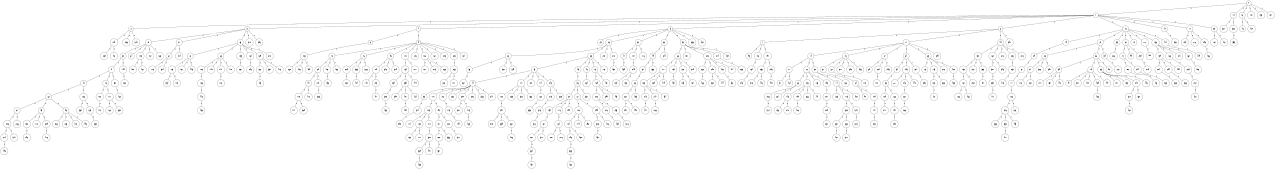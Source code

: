graph G {
size="8.5,11;"
ratio = "expand;"
fixedsize="true;"
overlap="scale;"
node[shape=circle,width=.12,hight=.12,fontsize=12]
edge[fontsize=12]

0[label=" 0" color=black, pos="1.8867211,1.314092!"];
1[label=" 1" color=black, pos="2.0602127,0.60055723!"];
2[label=" 2" color=black, pos="2.5512399,2.3184272!"];
3[label=" 3" color=black, pos="2.5728927,0.30149413!"];
4[label=" 4" color=black, pos="1.8084779,1.5921894!"];
5[label=" 5" color=black, pos="2.2608994,0.83825315!"];
6[label=" 6" color=black, pos="1.6393005,1.2762375!"];
7[label=" 7" color=black, pos="0.8273367,0.23564796!"];
8[label=" 8" color=black, pos="0.43687188,2.9716572!"];
9[label=" 9" color=black, pos="0.12629264,0.34694301!"];
10[label=" 10" color=black, pos="1.3369634,1.9260374!"];
11[label=" 11" color=black, pos="0.032498432,2.8960945!"];
12[label=" 12" color=black, pos="0.046033002,2.9671657!"];
13[label=" 13" color=black, pos="0.66299346,0.409986!"];
14[label=" 14" color=black, pos="0.69496594,0.17155288!"];
15[label=" 15" color=black, pos="1.225163,1.2363604!"];
16[label=" 16" color=black, pos="0.95694082,2.1591195!"];
17[label=" 17" color=black, pos="1.780232,1.760766!"];
18[label=" 18" color=black, pos="2.1714327,0.027051461!"];
19[label=" 19" color=black, pos="0.91433487,0.044907488!"];
20[label=" 20" color=black, pos="1.4114299,2.2673003!"];
21[label=" 21" color=black, pos="2.817492,0.37671731!"];
22[label=" 22" color=black, pos="1.3635098,2.0347606!"];
23[label=" 23" color=black, pos="2.955471,2.2507077!"];
24[label=" 24" color=black, pos="2.4791387,1.9956453!"];
25[label=" 25" color=black, pos="2.9158897,2.3765661!"];
26[label=" 26" color=black, pos="0.44321463,0.29125362!"];
27[label=" 27" color=black, pos="2.3267635,0.31791738!"];
28[label=" 28" color=black, pos="1.3482343,1.8126167!"];
29[label=" 29" color=black, pos="2.2625039,2.6781843!"];
30[label=" 30" color=black, pos="2.7376042,1.2146866!"];
31[label=" 31" color=black, pos="0.98406602,1.6054871!"];
32[label=" 32" color=black, pos="0.87522157,0.72257535!"];
33[label=" 33" color=black, pos="0.35754365,0.87843376!"];
34[label=" 34" color=black, pos="0.502759,2.1583078!"];
35[label=" 35" color=black, pos="0.50584848,1.5677159!"];
36[label=" 36" color=black, pos="1.0614428,1.0198091!"];
37[label=" 37" color=black, pos="1.5696665,2.9499605!"];
38[label=" 38" color=black, pos="0.41093844,0.00034591462!"];
39[label=" 39" color=black, pos="2.6300415,0.85820912!"];
40[label=" 40" color=black, pos="2.2069654,1.2963743!"];
41[label=" 41" color=black, pos="2.6799259,0.36526729!"];
42[label=" 42" color=black, pos="1.3444955,0.01220742!"];
43[label=" 43" color=black, pos="2.9998002,1.7044267!"];
44[label=" 44" color=black, pos="2.9602558,2.3851898!"];
45[label=" 45" color=black, pos="0.42222934,2.837193!"];
46[label=" 46" color=black, pos="0.4997975,1.2281722!"];
47[label=" 47" color=black, pos="2.4433719,2.635102!"];
48[label=" 48" color=black, pos="0.66716583,1.2148463!"];
49[label=" 49" color=black, pos="1.1062845,0.52977667!"];
50[label=" 50" color=black, pos="0.10368865,2.3011239!"];
51[label=" 51" color=black, pos="1.1219074,1.164732!"];
52[label=" 52" color=black, pos="0.72978651,2.6120855!"];
53[label=" 53" color=black, pos="1.8850722,2.9851836!"];
54[label=" 54" color=black, pos="2.2868175,0.51470865!"];
55[label=" 55" color=black, pos="0.29973721,0.3805267!"];
56[label=" 56" color=black, pos="2.081287,1.3139948!"];
57[label=" 57" color=black, pos="2.1754866,1.6383514!"];
58[label=" 58" color=black, pos="0.38575556,0.38266411!"];
59[label=" 59" color=black, pos="0.94502594,0.58982611!"];
60[label=" 60" color=black, pos="0.097317881,2.8268283!"];
61[label=" 61" color=black, pos="2.6511902,1.3672597!"];
62[label=" 62" color=black, pos="2.0253678,2.6681971!"];
63[label=" 63" color=black, pos="1.031779,1.292008!"];
64[label=" 64" color=black, pos="0.64409674,1.3006375!"];
65[label=" 65" color=black, pos="2.4497743,0.09875851!"];
66[label=" 66" color=black, pos="0.87846422,0.3431928!"];
67[label=" 67" color=black, pos="0.028818689,0.49830262!"];
68[label=" 68" color=black, pos="0.13493053,0.10852663!"];
69[label=" 69" color=black, pos="2.1371429,0.72412834!"];
70[label=" 70" color=black, pos="2.3577548,0.48761565!"];
71[label=" 71" color=black, pos="0.44104916,1.5025999!"];
72[label=" 72" color=black, pos="1.3856265,2.9047292!"];
73[label=" 73" color=black, pos="0.74222631,0.67093072!"];
74[label=" 74" color=black, pos="0.48491033,2.4441807!"];
75[label=" 75" color=black, pos="0.94714244,2.6398656!"];
76[label=" 76" color=black, pos="2.2676142,2.8681937!"];
77[label=" 77" color=black, pos="2.2241786,1.5672677!"];
78[label=" 78" color=black, pos="0.98464739,0.97146715!"];
79[label=" 79" color=black, pos="1.8345071,2.5108425!"];
80[label=" 80" color=black, pos="2.2773044,0.055534476!"];
81[label=" 81" color=black, pos="0.41905939,0.64022122!"];
82[label=" 82" color=black, pos="2.7405887,1.4176987!"];
83[label=" 83" color=black, pos="0.026885215,2.7698041!"];
84[label=" 84" color=black, pos="1.8059566,2.6992565!"];
85[label=" 85" color=black, pos="2.2303198,1.6120685!"];
86[label=" 86" color=black, pos="0.32140763,0.64066373!"];
87[label=" 87" color=black, pos="2.0576026,0.37604833!"];
88[label=" 88" color=black, pos="2.5670779,1.3544377!"];
89[label=" 89" color=black, pos="0.15804801,0.89010698!"];
90[label=" 90" color=black, pos="1.0790609,1.5863679!"];
91[label=" 91" color=black, pos="0.36537006,2.4004455!"];
92[label=" 92" color=black, pos="0.99416983,1.2014618!"];
93[label=" 93" color=black, pos="0.36622627,1.4394568!"];
94[label=" 94" color=black, pos="2.3970659,1.8435486!"];
95[label=" 95" color=black, pos="2.2316267,0.78957558!"];
96[label=" 96" color=black, pos="2.6511797,1.7848419!"];
97[label=" 97" color=black, pos="0.13867226,0.70786449!"];
98[label=" 98" color=black, pos="2.9827546,2.3236792!"];
99[label=" 99" color=black, pos="0.65040444,2.5194512!"];
100[label=" 100" color=black, pos="0.82382673,1.8690639!"];
101[label=" 101" color=black, pos="0.53444328,0.87768691!"];
102[label=" 102" color=black, pos="2.3886412,1.3861777!"];
103[label=" 103" color=black, pos="1.9408325,0.41897253!"];
104[label=" 104" color=black, pos="0.31976663,0.40123994!"];
105[label=" 105" color=black, pos="2.8787632,0.67617201!"];
106[label=" 106" color=black, pos="2.4033368,1.2096424!"];
107[label=" 107" color=black, pos="2.7239759,2.6983155!"];
108[label=" 108" color=black, pos="1.4500066,2.7378556!"];
109[label=" 109" color=black, pos="0.8759001,0.91595911!"];
110[label=" 110" color=black, pos="0.33677807,2.8848092!"];
111[label=" 111" color=black, pos="2.4778902,1.8696227!"];
112[label=" 112" color=black, pos="2.5075961,0.25609568!"];
113[label=" 113" color=black, pos="2.3799671,2.2478771!"];
114[label=" 114" color=black, pos="2.9321189,1.8370452!"];
115[label=" 115" color=black, pos="2.1866131,0.20389743!"];
116[label=" 116" color=black, pos="1.1027401,1.6210697!"];
117[label=" 117" color=black, pos="1.5572956,0.24318155!"];
118[label=" 118" color=black, pos="1.8391657,0.17168423!"];
119[label=" 119" color=black, pos="1.4317726,2.1147126!"];
120[label=" 120" color=black, pos="1.3121696,2.3257281!"];
121[label=" 121" color=black, pos="0.30307597,2.4754406!"];
122[label=" 122" color=black, pos="2.0311247,0.89128964!"];
123[label=" 123" color=black, pos="0.84784651,0.85435761!"];
124[label=" 124" color=black, pos="1.0369401,0.92922689!"];
125[label=" 125" color=black, pos="2.0124561,1.4883095!"];
126[label=" 126" color=black, pos="2.3003992,1.1686776!"];
127[label=" 127" color=black, pos="1.7013006,0.67154052!"];
128[label=" 128" color=black, pos="0.65419848,0.70560693!"];
129[label=" 129" color=black, pos="0.57087378,1.1924693!"];
130[label=" 130" color=black, pos="0.49353334,2.8197363!"];
131[label=" 131" color=black, pos="2.178946,0.2919665!"];
132[label=" 132" color=black, pos="1.1495212,1.8101219!"];
133[label=" 133" color=black, pos="0.39360184,1.0135991!"];
134[label=" 134" color=black, pos="2.9584251,1.4261729!"];
135[label=" 135" color=black, pos="1.4656669,0.67319592!"];
136[label=" 136" color=black, pos="2.094982,0.077139857!"];
137[label=" 137" color=black, pos="0.5598504,0.26785427!"];
138[label=" 138" color=black, pos="2.3533681,0.3947636!"];
139[label=" 139" color=black, pos="2.7616845,0.7482002!"];
140[label=" 140" color=black, pos="2.9079235,2.0731831!"];
141[label=" 141" color=black, pos="0.85675345,0.99552642!"];
142[label=" 142" color=black, pos="2.269059,0.47490419!"];
143[label=" 143" color=black, pos="2.5194127,2.8545913!"];
144[label=" 144" color=black, pos="2.526903,1.2802505!"];
145[label=" 145" color=black, pos="0.20134032,0.14013712!"];
146[label=" 146" color=black, pos="0.63569538,1.0870225!"];
147[label=" 147" color=black, pos="0.22163082,2.3085856!"];
148[label=" 148" color=black, pos="2.3935448,1.4310797!"];
149[label=" 149" color=black, pos="0.46855091,1.0654767!"];
150[label=" 150" color=black, pos="1.8483054,1.4723358!"];
151[label=" 151" color=black, pos="1.688481,2.9821129!"];
152[label=" 152" color=black, pos="2.2586583,2.3021374!"];
153[label=" 153" color=black, pos="2.8104682,2.014707!"];
154[label=" 154" color=black, pos="2.9771752,2.8435435!"];
155[label=" 155" color=black, pos="1.9369521,1.3283603!"];
156[label=" 156" color=black, pos="0.53389774,0.58079511!"];
157[label=" 157" color=black, pos="1.1860461,1.7400585!"];
158[label=" 158" color=black, pos="2.1866527,1.4020696!"];
159[label=" 159" color=black, pos="1.5393214,1.0905178!"];
160[label=" 160" color=black, pos="2.6465459,0.25797828!"];
161[label=" 161" color=black, pos="2.8349296,0.90317771!"];
162[label=" 162" color=black, pos="0.37441474,2.0109109!"];
163[label=" 163" color=black, pos="1.8988502,2.6418638!"];
164[label=" 164" color=black, pos="0.098711227,0.43519662!"];
165[label=" 165" color=black, pos="2.8689307,2.3191088!"];
166[label=" 166" color=black, pos="1.3876495,1.9307172!"];
167[label=" 167" color=black, pos="0.10536084,0.72495055!"];
168[label=" 168" color=black, pos="2.4138902,2.2089209!"];
169[label=" 169" color=black, pos="1.2556141,0.060924658!"];
170[label=" 170" color=black, pos="0.85881973,1.9413957!"];
171[label=" 171" color=black, pos="0.41110678,1.1904179!"];
172[label=" 172" color=black, pos="1.8059184,2.7945753!"];
173[label=" 173" color=black, pos="2.8008697,2.7304326!"];
174[label=" 174" color=black, pos="0.83486243,1.11549!"];
175[label=" 175" color=black, pos="2.6823849,1.69213!"];
176[label=" 176" color=black, pos="1.8233694,2.3450948!"];
177[label=" 177" color=black, pos="1.0131494,2.7090123!"];
178[label=" 178" color=black, pos="0.47785502,0.6296391!"];
179[label=" 179" color=black, pos="1.2336676,0.3987798!"];
180[label=" 180" color=black, pos="0.44567155,2.7144351!"];
181[label=" 181" color=black, pos="2.3070392,0.43506037!"];
182[label=" 182" color=black, pos="0.10601761,1.0821249!"];
183[label=" 183" color=black, pos="2.3909909,0.88467748!"];
184[label=" 184" color=black, pos="1.6753058,1.2933438!"];
185[label=" 185" color=black, pos="2.6357918,1.5604243!"];
186[label=" 186" color=black, pos="2.6527643,1.0026086!"];
187[label=" 187" color=black, pos="0.010120464,1.9260178!"];
188[label=" 188" color=black, pos="1.5947435,2.7023332!"];
189[label=" 189" color=black, pos="0.085320748,0.043684294!"];
190[label=" 190" color=black, pos="0.68794399,1.9797408!"];
191[label=" 191" color=black, pos="2.9000641,1.2932953!"];
192[label=" 192" color=black, pos="0.094190608,0.26382505!"];
193[label=" 193" color=black, pos="2.5889953,0.84362917!"];
194[label=" 194" color=black, pos="1.0143128,0.12819138!"];
195[label=" 195" color=black, pos="1.2476262,2.4802253!"];
196[label=" 196" color=black, pos="0.69466222,1.7441524!"];
197[label=" 197" color=black, pos="0.31995217,1.9713213!"];
198[label=" 198" color=black, pos="1.9136458,0.086831082!"];
199[label=" 199" color=black, pos="0.81548046,2.3890798!"];
200[label=" 200" color=black, pos="2.9667655,1.6396534!"];
201[label=" 201" color=black, pos="2.4771542,2.7975203!"];
202[label=" 202" color=black, pos="0.32952039,1.5159003!"];
203[label=" 203" color=black, pos="2.9799209,1.4195162!"];
204[label=" 204" color=black, pos="2.1786842,1.4545661!"];
205[label=" 205" color=black, pos="0.95150522,0.50653252!"];
206[label=" 206" color=black, pos="2.3769495,1.678861!"];
207[label=" 207" color=black, pos="1.97349,1.1021011!"];
208[label=" 208" color=black, pos="1.7208455,2.4960161!"];
209[label=" 209" color=black, pos="2.2250371,1.6894668!"];
210[label=" 210" color=black, pos="2.2192481,2.1317041!"];
211[label=" 211" color=black, pos="2.2014928,0.87375204!"];
212[label=" 212" color=black, pos="2.7148889,2.8788133!"];
213[label=" 213" color=black, pos="1.7542055,0.53154513!"];
214[label=" 214" color=black, pos="0.97870947,1.323585!"];
215[label=" 215" color=black, pos="0.27834681,0.89245482!"];
216[label=" 216" color=black, pos="1.1674406,2.1971921!"];
217[label=" 217" color=black, pos="1.6820074,0.9470353!"];
218[label=" 218" color=black, pos="1.092026,1.1004244!"];
219[label=" 219" color=black, pos="0.62995968,1.6736957!"];
220[label=" 220" color=black, pos="0.30249451,2.0112426!"];
221[label=" 221" color=black, pos="2.9378549,0.18785505!"];
222[label=" 222" color=black, pos="1.7531938,0.86876381!"];
223[label=" 223" color=black, pos="0.93712622,0.030732999!"];
224[label=" 224" color=black, pos="1.1496896,2.4970446!"];
225[label=" 225" color=black, pos="0.11458397,2.7329524!"];
226[label=" 226" color=black, pos="0.5228193,0.50012873!"];
227[label=" 227" color=black, pos="0.80755313,1.4976275!"];
228[label=" 228" color=black, pos="0.72633353,1.1667476!"];
229[label=" 229" color=black, pos="2.0516579,0.58075286!"];
230[label=" 230" color=black, pos="0.86604279,1.8363924!"];
231[label=" 231" color=black, pos="1.2107353,1.9077359!"];
232[label=" 232" color=black, pos="1.0950505,1.1921218!"];
233[label=" 233" color=black, pos="2.8488604,0.41624441!"];
234[label=" 234" color=black, pos="1.758451,0.5244587!"];
235[label=" 235" color=black, pos="0.090197604,1.6760517!"];
236[label=" 236" color=black, pos="1.5309564,1.4807196!"];
237[label=" 237" color=black, pos="0.19740205,1.387466!"];
238[label=" 238" color=black, pos="1.5109891,2.8666139!"];
239[label=" 239" color=black, pos="1.0909837,1.0821493!"];
240[label=" 240" color=black, pos="2.1791302,2.3956686!"];
241[label=" 241" color=black, pos="2.1993454,0.39967033!"];
242[label=" 242" color=black, pos="0.7282862,2.5238004!"];
243[label=" 243" color=black, pos="1.9462152,2.6350149!"];
244[label=" 244" color=black, pos="2.0426515,2.0597859!"];
245[label=" 245" color=black, pos="1.177207,0.30349837!"];
246[label=" 246" color=black, pos="0.67111019,2.4099205!"];
247[label=" 247" color=black, pos="1.9444619,2.9481281!"];
248[label=" 248" color=black, pos="0.766341,0.15158274!"];
249[label=" 249" color=black, pos="1.1557098,0.92348272!"];
250[label=" 250" color=black, pos="0.47538209,1.7024798!"];
251[label=" 251" color=black, pos="2.6471353,2.8987689!"];
252[label=" 252" color=black, pos="2.4532293,0.92984027!"];
253[label=" 253" color=black, pos="0.40580661,1.3186324!"];
254[label=" 254" color=black, pos="1.4034509,0.83901073!"];
255[label=" 255" color=black, pos="2.2206228,1.4715049!"];
256[label=" 256" color=black, pos="1.1309356,2.9526502!"];
257[label=" 257" color=black, pos="1.1743407,2.1706415!"];
258[label=" 258" color=black, pos="0.32341599,1.0713201!"];
259[label=" 259" color=black, pos="0.21061612,1.660338!"];
260[label=" 260" color=black, pos="0.92864384,0.29428173!"];
261[label=" 261" color=black, pos="1.8235169,2.4113672!"];
262[label=" 262" color=black, pos="0.34146705,1.5748805!"];
263[label=" 263" color=black, pos="2.0375168,2.5490536!"];
264[label=" 264" color=black, pos="0.66947313,0.45509794!"];
265[label=" 265" color=black, pos="1.3778366,1.4935367!"];
266[label=" 266" color=black, pos="0.49886079,2.6718038!"];
267[label=" 267" color=black, pos="2.5349459,2.3733223!"];
268[label=" 268" color=black, pos="0.92232007,1.7980402!"];
269[label=" 269" color=black, pos="2.2805182,0.9728047!"];
270[label=" 270" color=black, pos="0.4597854,0.18407506!"];
271[label=" 271" color=black, pos="2.5940707,1.6657547!"];
272[label=" 272" color=black, pos="1.2348324,2.1073577!"];
273[label=" 273" color=black, pos="1.7465921,2.3139216!"];
274[label=" 274" color=black, pos="2.1657512,0.95492978!"];
275[label=" 275" color=black, pos="0.31786728,0.16428684!"];
276[label=" 276" color=black, pos="0.99585618,1.9860243!"];
277[label=" 277" color=black, pos="0.17173443,2.8983596!"];
278[label=" 278" color=black, pos="1.5065143,0.12882206!"];
279[label=" 279" color=black, pos="0.81556331,1.3641288!"];
280[label=" 280" color=black, pos="1.9154294,2.6630647!"];
281[label=" 281" color=black, pos="2.0723809,2.9074744!"];
282[label=" 282" color=black, pos="1.9627117,2.9388292!"];
283[label=" 283" color=black, pos="1.1906563,2.5207664!"];
284[label=" 284" color=black, pos="0.065443058,2.4628868!"];
285[label=" 285" color=black, pos="0.4656197,0.86869732!"];
286[label=" 286" color=black, pos="2.4436811,0.072718906!"];
287[label=" 287" color=black, pos="0.79209614,1.3096401!"];
288[label=" 288" color=black, pos="2.9083342,2.369547!"];
289[label=" 289" color=black, pos="1.9496911,2.2188472!"];
290[label=" 290" color=black, pos="0.13942558,1.1929819!"];
291[label=" 291" color=black, pos="2.2607924,0.51659431!"];
292[label=" 292" color=black, pos="0.22053893,2.563413!"];
293[label=" 293" color=black, pos="1.3407276,0.65829257!"];
294[label=" 294" color=black, pos="2.4296297,1.043653!"];
295[label=" 295" color=black, pos="2.1678592,2.9292514!"];
296[label=" 296" color=black, pos="1.3259979,2.0569085!"];
297[label=" 297" color=black, pos="2.5758198,1.1880919!"];
298[label=" 298" color=black, pos="2.433432,0.045327255!"];
299[label=" 299" color=black, pos="0.094821991,0.020459912!"];
300[label=" 300" color=black, pos="0.5414027,0.0015195441!"];
301[label=" 301" color=black, pos="0.015983175,1.6665389!"];
302[label=" 302" color=black, pos="2.3908236,0.66733865!"];
303[label=" 303" color=black, pos="2.0634851,2.6348762!"];
304[label=" 304" color=black, pos="2.8953884,2.6651721!"];
305[label=" 305" color=black, pos="1.9675402,1.1864536!"];
306[label=" 306" color=black, pos="1.2343377,0.095196659!"];
307[label=" 307" color=black, pos="0.79370243,0.6445206!"];
308[label=" 308" color=black, pos="0.69952946,0.21723539!"];
309[label=" 309" color=black, pos="2.3058523,2.1611255!"];
310[label=" 310" color=black, pos="2.5939662,2.2553586!"];
311[label=" 311" color=black, pos="1.4250541,1.0469343!"];
312[label=" 312" color=black, pos="0.58201939,1.7916507!"];
313[label=" 313" color=black, pos="1.5653703,0.95053184!"];
314[label=" 314" color=black, pos="0.20988519,2.1288677!"];
315[label=" 315" color=black, pos="2.1613851,1.3386927!"];
316[label=" 316" color=black, pos="1.4194285,0.57642716!"];
317[label=" 317" color=black, pos="1.4397024,2.4219566!"];
318[label=" 318" color=black, pos="1.5660168,1.69112!"];
319[label=" 319" color=black, pos="0.56754999,0.31151339!"];
320[label=" 320" color=black, pos="2.4501607,2.699129!"];
321[label=" 321" color=black, pos="1.0812684,2.8152391!"];
322[label=" 322" color=black, pos="2.6953893,2.2947412!"];
323[label=" 323" color=black, pos="1.7174951,1.7176889!"];
324[label=" 324" color=black, pos="1.1893621,0.86220429!"];
325[label=" 325" color=black, pos="0.031668733,2.6627332!"];
326[label=" 326" color=black, pos="2.9614761,0.58875636!"];
327[label=" 327" color=black, pos="1.0919075,2.6785954!"];
328[label=" 328" color=black, pos="2.0034339,0.55759926!"];
329[label=" 329" color=black, pos="0.027385264,0.37585591!"];
330[label=" 330" color=black, pos="0.31694517,0.57954901!"];
331[label=" 331" color=black, pos="2.3040311,1.1713639!"];
332[label=" 332" color=black, pos="1.591354,0.1224578!"];
333[label=" 333" color=black, pos="1.317729,1.2207083!"];
334[label=" 334" color=black, pos="1.1390441,2.8082312!"];
335[label=" 335" color=black, pos="2.7097344,2.7730198!"];
336[label=" 336" color=black, pos="1.864551,2.7978705!"];
337[label=" 337" color=black, pos="2.7034574,2.6147109!"];
338[label=" 338" color=black, pos="1.8443236,1.0548429!"];
339[label=" 339" color=black, pos="2.4914979,1.641748!"];
340[label=" 340" color=black, pos="1.2597749,2.7058747!"];
341[label=" 341" color=black, pos="2.5493968,2.8567091!"];
342[label=" 342" color=black, pos="2.7360476,1.9193925!"];
343[label=" 343" color=black, pos="0.15176682,1.1589502!"];
344[label=" 344" color=black, pos="1.0230314,1.9082541!"];
345[label=" 345" color=black, pos="2.1305471,1.7468915!"];
346[label=" 346" color=black, pos="1.7172249,2.1232254!"];
347[label=" 347" color=black, pos="2.0279411,1.2915747!"];
348[label=" 348" color=black, pos="2.5291792,0.86522!"];
349[label=" 349" color=black, pos="1.9240323,0.76701684!"];
350[label=" 350" color=black, pos="1.3868693,0.10586187!"];
351[label=" 351" color=black, pos="0.37882171,2.5549539!"];
352[label=" 352" color=black, pos="0.22163278,1.128342!"];
353[label=" 353" color=black, pos="0.98617312,0.32705066!"];
354[label=" 354" color=black, pos="1.6769678,0.91212085!"];
355[label=" 355" color=black, pos="1.2152495,0.99262494!"];
356[label=" 356" color=black, pos="0.20114491,2.8230046!"];
357[label=" 357" color=black, pos="0.579774,1.7852571!"];
358[label=" 358" color=black, pos="1.2764308,1.5052794!"];
359[label=" 359" color=black, pos="2.1559311,2.0571057!"];
360[label=" 360" color=black, pos="1.5234414,2.7297438!"];
361[label=" 361" color=black, pos="2.0606811,1.2130126!"];
362[label=" 362" color=black, pos="1.5070705,1.4425578!"];
363[label=" 363" color=black, pos="1.328829,0.46674874!"];
364[label=" 364" color=black, pos="0.29302765,2.6551511!"];
365[label=" 365" color=black, pos="0.87977481,0.83944493!"];
366[label=" 366" color=black, pos="1.3315273,0.81145817!"];
367[label=" 367" color=black, pos="1.4049576,2.8650222!"];
368[label=" 368" color=black, pos="1.0540115,2.4380136!"];
369[label=" 369" color=black, pos="0.65156039,1.8523415!"];
370[label=" 370" color=black, pos="0.7761596,1.880951!"];
371[label=" 371" color=black, pos="0.73008195,2.6349625!"];
372[label=" 372" color=black, pos="2.6374531,2.8959113!"];
373[label=" 373" color=black, pos="0.73052182,1.6734335!"];
374[label=" 374" color=black, pos="2.0800805,0.5495074!"];
375[label=" 375" color=black, pos="1.3534555,1.4134372!"];
376[label=" 376" color=black, pos="0.009295532,0.52215958!"];
377[label=" 377" color=black, pos="1.5024769,0.81948686!"];
378[label=" 378" color=black, pos="2.6694003,1.3836251!"];
379[label=" 379" color=black, pos="0.048137542,0.42259183!"];
380[label=" 380" color=black, pos="2.3087011,1.2028185!"];
381[label=" 381" color=black, pos="0.053859268,2.101272!"];
382[label=" 382" color=black, pos="0.36114368,2.6189779!"];
383[label=" 383" color=black, pos="1.0653089,0.1220662!"];
384[label=" 384" color=black, pos="2.8838658,0.7354604!"];
385[label=" 385" color=black, pos="0.018726826,0.66497915!"];
386[label=" 386" color=black, pos="2.2553851,0.087609338!"];
387[label=" 387" color=black, pos="2.0671917,2.9891132!"];
388[label=" 388" color=black, pos="2.8287043,1.4151157!"];
389[label=" 389" color=black, pos="2.0681837,0.016503282!"];
390[label=" 390" color=black, pos="1.167167,0.14392661!"];
391[label=" 391" color=black, pos="2.6678962,1.3070804!"];
392[label=" 392" color=black, pos="1.9102186,2.9381046!"];
393[label=" 393" color=black, pos="2.5974881,1.6170725!"];
394[label=" 394" color=black, pos="2.651688,0.15639582!"];
395[label=" 395" color=black, pos="1.214883,1.0947725!"];
396[label=" 396" color=black, pos="1.3374408,0.92615081!"];
397[label=" 397" color=black, pos="1.0262759,2.8349519!"];
398[label=" 398" color=black, pos="1.5781353,0.42591885!"];
399[label=" 399" color=black, pos="2.2448713,0.79779341!"];
400[label=" 400" color=black, pos="0.77554015,0.084035353!"];
401[label=" 401" color=black, pos="1.3389818,1.2259014!"];
402[label=" 402" color=black, pos="2.4057897,1.7095495!"];
403[label=" 403" color=black, pos="0.52780634,0.66426005!"];
404[label=" 404" color=black, pos="0.31421022,2.2708717!"];
405[label=" 405" color=black, pos="0.53306496,0.53392896!"];
406[label=" 406" color=black, pos="1.0847021,0.35723166!"];
407[label=" 407" color=black, pos="2.6928471,0.48466342!"];
408[label=" 408" color=black, pos="0.89092312,0.84141552!"];
409[label=" 409" color=black, pos="2.2698066,1.2205747!"];
410[label=" 410" color=black, pos="1.4496142,2.2962691!"];
411[label=" 411" color=black, pos="2.7344463,1.8426677!"];
412[label=" 412" color=black, pos="0.55094007,0.38914259!"];
413[label=" 413" color=black, pos="1.219363,2.1952052!"];
414[label=" 414" color=black, pos="0.88291937,0.63363856!"];
415[label=" 415" color=black, pos="0.70746198,2.0441538!"];
416[label=" 416" color=black, pos="2.6870007,0.82829003!"];
417[label=" 417" color=black, pos="2.9528863,1.6324038!"];
418[label=" 418" color=black, pos="2.978989,2.3799211!"];
419[label=" 419" color=black, pos="2.8892021,1.7620919!"];
420[label=" 420" color=black, pos="1.3361282,2.5241472!"];
421[label=" 421" color=black, pos="2.074306,1.8595562!"];
422[label=" 422" color=black, pos="1.2717894,0.53299186!"];
423[label=" 423" color=black, pos="0.61149673,0.57763643!"];
424[label=" 424" color=black, pos="1.4627149,0.25530487!"];
425[label=" 425" color=black, pos="0.45479125,2.8181016!"];
426[label=" 426" color=black, pos="0.81638156,0.14721564!"];
427[label=" 427" color=black, pos="2.4206115,2.1457259!"];
428[label=" 428" color=black, pos="1.0605419,2.3122308!"];
429[label=" 429" color=black, pos="2.3892256,1.0920733!"];
430[label=" 430" color=black, pos="0.66498175,0.64026625!"];
431[label=" 431" color=black, pos="1.2022108,2.574976!"];
432[label=" 432" color=black, pos="1.6238292,0.08052684!"];
433[label=" 433" color=black, pos="2.7179895,0.5124007!"];
434[label=" 434" color=black, pos="2.0966512,1.2399547!"];
435[label=" 435" color=black, pos="1.5689238,1.2740024!"];
436[label=" 436" color=black, pos="1.0555537,1.7643137!"];
437[label=" 437" color=black, pos="1.7580202,0.10579415!"];
438[label=" 438" color=black, pos="0.48145219,1.6994805!"];
439[label=" 439" color=black, pos="2.9639631,1.3485887!"];
440[label=" 440" color=black, pos="2.1047373,1.6664127!"];
441[label=" 441" color=black, pos="0.327744,1.3570978!"];
442[label=" 442" color=black, pos="1.8384297,0.94165796!"];
443[label=" 443" color=black, pos="1.9827331,1.0368193!"];
444[label=" 444" color=black, pos="0.80189363,2.483066!"];
445[label=" 445" color=black, pos="1.65752,0.98291584!"];
446[label=" 446" color=black, pos="0.33492055,2.8226352!"];
447[label=" 447" color=black, pos="1.9568527,2.8866759!"];
448[label=" 448" color=black, pos="0.60033936,0.88431671!"];
449[label=" 449" color=black, pos="0.73190192,1.3524786!"];
450[label=" 450" color=black, pos="2.8384669,0.97768516!"];
451[label=" 451" color=black, pos="2.5097969,2.8594867!"];
452[label=" 452" color=black, pos="2.8156375,1.8716044!"];
453[label=" 453" color=black, pos="1.9314129,1.6121297!"];
454[label=" 454" color=black, pos="1.5369166,0.56521706!"];
455[label=" 455" color=black, pos="1.6059888,0.55535927!"];
456[label=" 456" color=black, pos="0.0049815103,0.13441148!"];
457[label=" 457" color=black, pos="1.6810904,0.30721505!"];
458[label=" 458" color=black, pos="2.7810266,0.34075737!"];
459[label=" 459" color=black, pos="1.2994047,2.6025141!"];
460[label=" 460" color=black, pos="1.5427969,2.5881996!"];
461[label=" 461" color=black, pos="0.32863875,2.7405431!"];
462[label=" 462" color=black, pos="1.6350943,1.3593246!"];
463[label=" 463" color=black, pos="2.7576532,2.4474111!"];
464[label=" 464" color=black, pos="0.35435986,2.4995181!"];
465[label=" 465" color=black, pos="0.068712692,1.5550077!"];
466[label=" 466" color=black, pos="1.0916334,2.1405628!"];
467[label=" 467" color=black, pos="1.0960092,0.50608016!"];
468[label=" 468" color=black, pos="0.21719538,0.11301575!"];
469[label=" 469" color=black, pos="0.29460915,1.4113894!"];
470[label=" 470" color=black, pos="1.1593191,2.1707864!"];
471[label=" 471" color=black, pos="1.6853979,0.67960695!"];
472[label=" 472" color=black, pos="1.2000202,0.075208083!"];
473[label=" 473" color=black, pos="1.9858582,0.11847219!"];
474[label=" 474" color=black, pos="1.5259808,0.46852958!"];
475[label=" 475" color=black, pos="1.0021119,0.26079601!"];
476[label=" 476" color=black, pos="2.0688895,2.7651414!"];
477[label=" 477" color=black, pos="1.2273707,0.29320209!"];
478[label=" 478" color=black, pos="1.9472449,2.3036621!"];
479[label=" 479" color=black, pos="0.08218609,0.67240059!"];
480[label=" 480" color=black, pos="1.1623941,2.5509392!"];
481[label=" 481" color=black, pos="2.3778244,1.2257438!"];
482[label=" 482" color=black, pos="2.9284464,0.52579524!"];
483[label=" 483" color=black, pos="1.6688831,0.14986553!"];
484[label=" 484" color=black, pos="1.160403,0.10127136!"];
485[label=" 485" color=black, pos="1.0915378,1.7744635!"];
486[label=" 486" color=black, pos="2.858462,0.67142546!"];
487[label=" 487" color=black, pos="0.061394518,2.2228544!"];
488[label=" 488" color=black, pos="2.0914347,0.37204085!"];
489[label=" 489" color=black, pos="2.4432049,1.3730644!"];
490[label=" 490" color=black, pos="1.2920581,1.3022096!"];
491[label=" 491" color=black, pos="1.6854509,0.69871391!"];
492[label=" 492" color=black, pos="0.36708207,1.2336276!"];
493[label=" 493" color=black, pos="2.1944587,0.49740249!"];
494[label=" 494" color=black, pos="1.0862166,1.9935687!"];
495[label=" 495" color=black, pos="2.512654,1.3713997!"];
496[label=" 496" color=black, pos="0.99021665,2.0733479!"];
497[label=" 497" color=black, pos="1.3412252,2.8050729!"];
498[label=" 498" color=black, pos="0.34527188,0.59422449!"];
499[label=" 499" color=black, pos="2.5593577,2.8765767!"];
0--1[label="1"]
0--10[label="1"]
0--16[label="1"]
0--121[label="1"]
0--258[label="1"]
0--487[label="1"]
1--2[label="1"]
1--3[label="1"]
1--4[label="1"]
1--5[label="1"]
1--6[label="1"]
1--13[label="1"]
1--40[label="1"]
1--71[label="1"]
1--85[label="1"]
2--219[label="1"]
2--238[label="1"]
2--342[label="1"]
3--20[label="1"]
3--21[label="1"]
3--63[label="1"]
3--310[label="1"]
3--396[label="1"]
4--8[label="1"]
4--9[label="1"]
5--25[label="1"]
5--26[label="1"]
5--32[label="1"]
5--38[label="1"]
5--52[label="1"]
5--356[label="1"]
5--432[label="1"]
6--7[label="1"]
6--11[label="1"]
6--94[label="1"]
6--391[label="1"]
7--95[label="1"]
7--146[label="1"]
7--197[label="1"]
8--135[label="1"]
9--12[label="1"]
9--76[label="1"]
9--98[label="1"]
9--110[label="1"]
9--123[label="1"]
9--126[label="1"]
9--181[label="1"]
9--203[label="1"]
9--225[label="1"]
9--314[label="1"]
10--327[label="1"]
10--382[label="1"]
11--14[label="1"]
11--15[label="1"]
11--27[label="1"]
11--34[label="1"]
11--65[label="1"]
11--394[label="1"]
12--89[label="1"]
12--406[label="1"]
12--488[label="1"]
13--19[label="1"]
13--22[label="1"]
13--55[label="1"]
13--60[label="1"]
13--72[label="1"]
13--112[label="1"]
13--136[label="1"]
13--414[label="1"]
14--17[label="1"]
14--18[label="1"]
14--50[label="1"]
15--31[label="1"]
15--82[label="1"]
15--311[label="1"]
15--392[label="1"]
15--453[label="1"]
16--46[label="1"]
16--420[label="1"]
17--51[label="1"]
17--464[label="1"]
18--86[label="1"]
18--133[label="1"]
18--183[label="1"]
18--193[label="1"]
19--29[label="1"]
20--30[label="1"]
20--64[label="1"]
20--103[label="1"]
20--137[label="1"]
20--326[label="1"]
21--61[label="1"]
21--424[label="1"]
22--23[label="1"]
22--36[label="1"]
22--39[label="1"]
23--24[label="1"]
23--328[label="1"]
23--397[label="1"]
24--178[label="1"]
24--267[label="1"]
26--28[label="1"]
26--33[label="1"]
26--200[label="1"]
26--272[label="1"]
27--69[label="1"]
27--224[label="1"]
27--295[label="1"]
28--35[label="1"]
28--250[label="1"]
28--349[label="1"]
29--37[label="1"]
30--41[label="1"]
30--149[label="1"]
31--84[label="1"]
32--47[label="1"]
32--107[label="1"]
32--116[label="1"]
33--43[label="1"]
33--45[label="1"]
33--48[label="1"]
33--73[label="1"]
33--180[label="1"]
34--54[label="1"]
34--195[label="1"]
34--304[label="1"]
35--387[label="1"]
36--59[label="1"]
36--79[label="1"]
36--83[label="1"]
36--92[label="1"]
37--77[label="1"]
38--49[label="1"]
38--344[label="1"]
39--157[label="1"]
40--233[label="1"]
41--42[label="1"]
41--78[label="1"]
41--480[label="1"]
42--62[label="1"]
42--138[label="1"]
43--44[label="1"]
43--117[label="1"]
43--120[label="1"]
43--174[label="1"]
43--248[label="1"]
44--53[label="1"]
44--101[label="1"]
44--118[label="1"]
44--232[label="1"]
44--300[label="1"]
44--306[label="1"]
44--335[label="1"]
44--347[label="1"]
45--56[label="1"]
47--459[label="1"]
48--264[label="1"]
49--57[label="1"]
49--353[label="1"]
50--74[label="1"]
50--186[label="1"]
52--68[label="1"]
52--151[label="1"]
52--202[label="1"]
52--274[label="1"]
52--489[label="1"]
53--374[label="1"]
54--58[label="1"]
55--228[label="1"]
56--80[label="1"]
56--81[label="1"]
56--337[label="1"]
57--66[label="1"]
58--129[label="1"]
58--168[label="1"]
59--217[label="1"]
59--257[label="1"]
59--442[label="1"]
60--70[label="1"]
60--99[label="1"]
60--259[label="1"]
61--113[label="1"]
61--324[label="1"]
62--87[label="1"]
62--93[label="1"]
62--96[label="1"]
63--67[label="1"]
63--88[label="1"]
63--155[label="1"]
63--164[label="1"]
63--329[label="1"]
63--370[label="1"]
65--75[label="1"]
65--145[label="1"]
65--218[label="1"]
65--422[label="1"]
66--261[label="1"]
66--455[label="1"]
67--125[label="1"]
67--131[label="1"]
67--445[label="1"]
68--177[label="1"]
68--189[label="1"]
68--302[label="1"]
68--319[label="1"]
70--102[label="1"]
70--244[label="1"]
71--254[label="1"]
71--276[label="1"]
71--296[label="1"]
73--169[label="1"]
73--437[label="1"]
74--165[label="1"]
74--175[label="1"]
74--450[label="1"]
76--229[label="1"]
76--333[label="1"]
76--388[label="1"]
77--128[label="1"]
78--106[label="1"]
78--111[label="1"]
79--97[label="1"]
79--321[label="1"]
79--400[label="1"]
79--439[label="1"]
79--497[label="1"]
80--139[label="1"]
80--176[label="1"]
80--199[label="1"]
81--100[label="1"]
81--299[label="1"]
82--173[label="1"]
83--104[label="1"]
83--153[label="1"]
83--240[label="1"]
83--443[label="1"]
84--90[label="1"]
84--109[label="1"]
85--187[label="1"]
85--481[label="1"]
86--256[label="1"]
86--284[label="1"]
87--206[label="1"]
87--266[label="1"]
88--108[label="1"]
88--140[label="1"]
88--141[label="1"]
88--470[label="1"]
89--91[label="1"]
89--210[label="1"]
91--115[label="1"]
91--412[label="1"]
93--158[label="1"]
93--172[label="1"]
93--309[label="1"]
94--150[label="1"]
94--160[label="1"]
94--212[label="1"]
94--223[label="1"]
94--273[label="1"]
96--236[label="1"]
96--263[label="1"]
96--413[label="1"]
96--498[label="1"]
98--119[label="1"]
98--348[label="1"]
98--379[label="1"]
100--124[label="1"]
100--179[label="1"]
100--298[label="1"]
101--105[label="1"]
101--192[label="1"]
102--462[label="1"]
103--402[label="1"]
103--461[label="1"]
105--114[label="1"]
105--130[label="1"]
105--170[label="1"]
106--472[label="1"]
107--249[label="1"]
108--166[label="1"]
109--147[label="1"]
110--134[label="1"]
110--277[label="1"]
111--162[label="1"]
111--330[label="1"]
112--499[label="1"]
115--144[label="1"]
115--389[label="1"]
117--122[label="1"]
117--235[label="1"]
117--308[label="1"]
117--363[label="1"]
118--148[label="1"]
119--142[label="1"]
119--215[label="1"]
122--297[label="1"]
124--198[label="1"]
124--430[label="1"]
125--334[label="1"]
125--475[label="1"]
126--127[label="1"]
126--213[label="1"]
126--268[label="1"]
128--226[label="1"]
128--316[label="1"]
129--271[label="1"]
130--132[label="1"]
130--171[label="1"]
133--143[label="1"]
133--190[label="1"]
133--366[label="1"]
133--447[label="1"]
134--234[label="1"]
134--339[label="1"]
134--479[label="1"]
135--260[label="1"]
135--403[label="1"]
135--429[label="1"]
136--159[label="1"]
136--163[label="1"]
136--241[label="1"]
136--361[label="1"]
138--332[label="1"]
138--346[label="1"]
139--167[label="1"]
141--418[label="1"]
143--156[label="1"]
143--270[label="1"]
145--376[label="1"]
145--386[label="1"]
146--154[label="1"]
147--205[label="1"]
148--194[label="1"]
149--282[label="1"]
150--152[label="1"]
150--231[label="1"]
150--323[label="1"]
152--161[label="1"]
152--252[label="1"]
154--243[label="1"]
155--251[label="1"]
158--196[label="1"]
159--204[label="1"]
159--294[label="1"]
159--494[label="1"]
160--307[label="1"]
160--343[label="1"]
161--188[label="1"]
161--463[label="1"]
163--239[label="1"]
164--245[label="1"]
166--448[label="1"]
167--221[label="1"]
167--317[label="1"]
168--191[label="1"]
169--208[label="1"]
169--399[label="1"]
169--493[label="1"]
170--320[label="1"]
174--182[label="1"]
175--322[label="1"]
175--340[label="1"]
176--184[label="1"]
177--185[label="1"]
177--269[label="1"]
177--419[label="1"]
182--358[label="1"]
184--201[label="1"]
184--278[label="1"]
185--242[label="1"]
185--247[label="1"]
185--434[label="1"]
189--454[label="1"]
190--428[label="1"]
191--292[label="1"]
192--211[label="1"]
192--220[label="1"]
193--207[label="1"]
195--227[label="1"]
195--246[label="1"]
195--440[label="1"]
197--253[label="1"]
197--293[label="1"]
198--365[label="1"]
202--262[label="1"]
202--290[label="1"]
202--425[label="1"]
202--474[label="1"]
204--383[label="1"]
206--214[label="1"]
206--341[label="1"]
207--209[label="1"]
208--216[label="1"]
208--255[label="1"]
209--237[label="1"]
210--385[label="1"]
211--222[label="1"]
211--336[label="1"]
214--496[label="1"]
215--417[label="1"]
216--469[label="1"]
219--289[label="1"]
219--478[label="1"]
220--371[label="1"]
221--384[label="1"]
222--351[label="1"]
223--230[label="1"]
224--410[label="1"]
225--265[label="1"]
226--338[label="1"]
226--355[label="1"]
226--495[label="1"]
229--280[label="1"]
230--473[label="1"]
234--305[label="1"]
239--281[label="1"]
240--372[label="1"]
240--380[label="1"]
242--441[label="1"]
244--283[label="1"]
246--287[label="1"]
247--286[label="1"]
248--275[label="1"]
248--325[label="1"]
249--364[label="1"]
249--485[label="1"]
253--373[label="1"]
253--446[label="1"]
255--378[label="1"]
256--312[label="1"]
259--279[label="1"]
261--291[label="1"]
261--492[label="1"]
262--468[label="1"]
265--381[label="1"]
265--411[label="1"]
272--452[label="1"]
274--285[label="1"]
275--313[label="1"]
281--431[label="1"]
287--288[label="1"]
290--360[label="1"]
290--444[label="1"]
293--490[label="1"]
294--368[label="1"]
296--438[label="1"]
297--315[label="1"]
297--359[label="1"]
297--367[label="1"]
299--303[label="1"]
299--408[label="1"]
300--301[label="1"]
300--415[label="1"]
302--345[label="1"]
302--467[label="1"]
303--451[label="1"]
304--398[label="1"]
305--436[label="1"]
307--350[label="1"]
309--476[label="1"]
313--318[label="1"]
320--369[label="1"]
320--491[label="1"]
322--357[label="1"]
322--362[label="1"]
323--407[label="1"]
329--331[label="1"]
329--354[label="1"]
329--416[label="1"]
331--423[label="1"]
333--404[label="1"]
339--390[label="1"]
339--401[label="1"]
339--484[label="1"]
340--375[label="1"]
346--352[label="1"]
350--471[label="1"]
355--477[label="1"]
357--427[label="1"]
361--405[label="1"]
362--377[label="1"]
365--466[label="1"]
367--426[label="1"]
369--433[label="1"]
372--460[label="1"]
374--393[label="1"]
376--421[label="1"]
382--395[label="1"]
384--457[label="1"]
401--409[label="1"]
406--456[label="1"]
414--449[label="1"]
415--465[label="1"]
422--435[label="1"]
425--486[label="1"]
439--483[label="1"]
448--458[label="1"]
480--482[label="1"]

}
